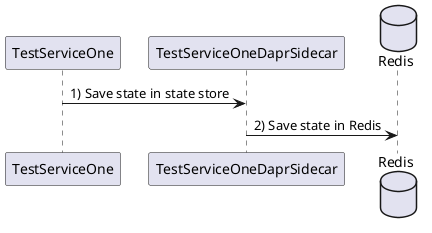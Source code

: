 @startuml
participant TestServiceOne as TestServiceOne
participant TestServiceOneDaprSidecar as TestServiceOneDaprSidecar

database Redis as Redis

TestServiceOne -> TestServiceOneDaprSidecar:1) Save state in state store
TestServiceOneDaprSidecar -> Redis:2) Save state in Redis
@enduml
